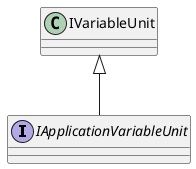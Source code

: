 @startuml
interface IApplicationVariableUnit {
}
IVariableUnit <|-- IApplicationVariableUnit
@enduml
